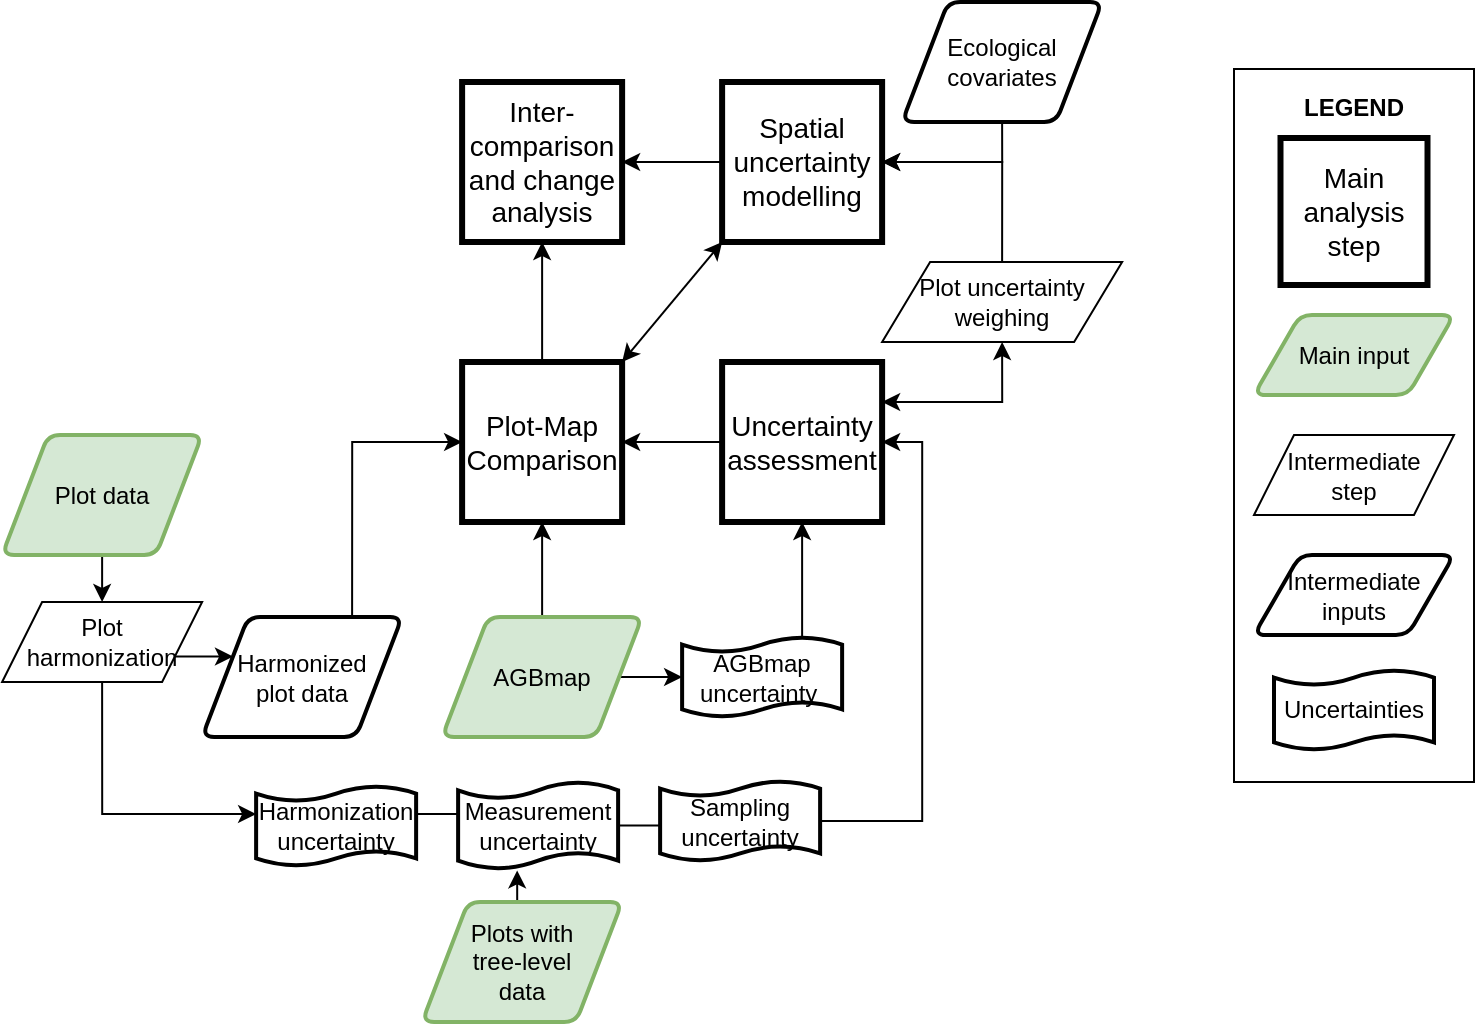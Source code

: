 <mxfile version="13.7.3" type="github">
  <diagram id="p8VwJA1MWE8HJcfDLHrL" name="Page-1">
    <mxGraphModel dx="1038" dy="617" grid="1" gridSize="10" guides="1" tooltips="1" connect="1" arrows="1" fold="1" page="1" pageScale="1" pageWidth="850" pageHeight="1100" math="0" shadow="0">
      <root>
        <mxCell id="0" />
        <mxCell id="1" parent="0" />
        <mxCell id="EsK9ZVm6cmUUKiUWDDTY-87" value="" style="rounded=0;whiteSpace=wrap;html=1;strokeWidth=1;fillColor=none;" parent="1" vertex="1">
          <mxGeometry x="690" y="53.5" width="120" height="356.5" as="geometry" />
        </mxCell>
        <mxCell id="EsK9ZVm6cmUUKiUWDDTY-50" style="edgeStyle=orthogonalEdgeStyle;rounded=0;orthogonalLoop=1;jettySize=auto;html=1;exitX=1;exitY=0.5;exitDx=0;exitDy=0;entryX=0;entryY=0.5;entryDx=0;entryDy=0;entryPerimeter=0;startArrow=none;startFill=0;" parent="1" source="tw_gB67iHPElR90Ke5bC-48" target="EsK9ZVm6cmUUKiUWDDTY-49" edge="1">
          <mxGeometry relative="1" as="geometry" />
        </mxCell>
        <mxCell id="EsK9ZVm6cmUUKiUWDDTY-60" style="edgeStyle=orthogonalEdgeStyle;rounded=0;orthogonalLoop=1;jettySize=auto;html=1;exitX=0.5;exitY=0;exitDx=0;exitDy=0;entryX=0.5;entryY=1;entryDx=0;entryDy=0;startArrow=none;startFill=0;" parent="1" source="tw_gB67iHPElR90Ke5bC-48" target="EsK9ZVm6cmUUKiUWDDTY-21" edge="1">
          <mxGeometry relative="1" as="geometry" />
        </mxCell>
        <mxCell id="tw_gB67iHPElR90Ke5bC-48" value="AGBmap" style="shape=parallelogram;html=1;strokeWidth=2;perimeter=parallelogramPerimeter;whiteSpace=wrap;rounded=1;arcSize=12;size=0.23;fillColor=#d5e8d4;strokeColor=#82b366;" parent="1" vertex="1">
          <mxGeometry x="294.06" y="327.5" width="100" height="60" as="geometry" />
        </mxCell>
        <mxCell id="EsK9ZVm6cmUUKiUWDDTY-88" style="edgeStyle=orthogonalEdgeStyle;rounded=0;orthogonalLoop=1;jettySize=auto;html=1;exitX=0.5;exitY=1;exitDx=0;exitDy=0;entryX=0.5;entryY=0;entryDx=0;entryDy=0;startArrow=none;startFill=0;endArrow=classic;endFill=1;" parent="1" source="tw_gB67iHPElR90Ke5bC-50" target="EsK9ZVm6cmUUKiUWDDTY-31" edge="1">
          <mxGeometry relative="1" as="geometry" />
        </mxCell>
        <mxCell id="tw_gB67iHPElR90Ke5bC-50" value="Plot data" style="shape=parallelogram;html=1;strokeWidth=2;perimeter=parallelogramPerimeter;whiteSpace=wrap;rounded=1;arcSize=12;size=0.23;fillColor=#d5e8d4;strokeColor=#82b366;" parent="1" vertex="1">
          <mxGeometry x="74.06" y="236.5" width="100" height="60" as="geometry" />
        </mxCell>
        <mxCell id="EsK9ZVm6cmUUKiUWDDTY-3" style="edgeStyle=orthogonalEdgeStyle;rounded=0;orthogonalLoop=1;jettySize=auto;html=1;exitX=1;exitY=0.5;exitDx=0;exitDy=0;exitPerimeter=0;entryX=0;entryY=0.5;entryDx=0;entryDy=0;entryPerimeter=0;startArrow=classic;startFill=1;" parent="1" edge="1">
          <mxGeometry relative="1" as="geometry">
            <mxPoint x="419" y="300" as="sourcePoint" />
          </mxGeometry>
        </mxCell>
        <mxCell id="EsK9ZVm6cmUUKiUWDDTY-17" style="edgeStyle=orthogonalEdgeStyle;rounded=0;orthogonalLoop=1;jettySize=auto;html=1;exitX=0.5;exitY=0;exitDx=0;exitDy=0;exitPerimeter=0;entryX=0.5;entryY=1;entryDx=0;entryDy=0;entryPerimeter=0;startArrow=none;startFill=0;" parent="1" edge="1">
          <mxGeometry relative="1" as="geometry">
            <mxPoint x="369" y="200" as="targetPoint" />
          </mxGeometry>
        </mxCell>
        <mxCell id="JUhJDWmY_uxr8c6bZlaP-5" style="edgeStyle=orthogonalEdgeStyle;rounded=0;orthogonalLoop=1;jettySize=auto;html=1;exitX=0.5;exitY=0;exitDx=0;exitDy=0;entryX=0.369;entryY=1.016;entryDx=0;entryDy=0;entryPerimeter=0;startArrow=none;startFill=0;" parent="1" source="EsK9ZVm6cmUUKiUWDDTY-1" target="EsK9ZVm6cmUUKiUWDDTY-45" edge="1">
          <mxGeometry relative="1" as="geometry" />
        </mxCell>
        <mxCell id="EsK9ZVm6cmUUKiUWDDTY-1" value="Plots with &lt;br&gt;tree-level &lt;br&gt;data" style="shape=parallelogram;html=1;strokeWidth=2;perimeter=parallelogramPerimeter;whiteSpace=wrap;rounded=1;arcSize=12;size=0.23;fillColor=#d5e8d4;strokeColor=#82b366;" parent="1" vertex="1">
          <mxGeometry x="284.06" y="470" width="100" height="60" as="geometry" />
        </mxCell>
        <mxCell id="EsK9ZVm6cmUUKiUWDDTY-25" style="edgeStyle=orthogonalEdgeStyle;rounded=0;orthogonalLoop=1;jettySize=auto;html=1;exitX=0;exitY=0.5;exitDx=0;exitDy=0;entryX=1;entryY=0.5;entryDx=0;entryDy=0;startArrow=none;startFill=0;" parent="1" source="EsK9ZVm6cmUUKiUWDDTY-18" target="EsK9ZVm6cmUUKiUWDDTY-19" edge="1">
          <mxGeometry relative="1" as="geometry" />
        </mxCell>
        <mxCell id="EsK9ZVm6cmUUKiUWDDTY-18" value="&lt;span style=&quot;white-space: normal&quot;&gt;&lt;font style=&quot;font-size: 14px&quot;&gt;Spatial uncertainty modelling&lt;/font&gt;&lt;/span&gt;" style="whiteSpace=wrap;html=1;aspect=fixed;strokeWidth=3;" parent="1" vertex="1">
          <mxGeometry x="434.06" y="60" width="80" height="80" as="geometry" />
        </mxCell>
        <mxCell id="EsK9ZVm6cmUUKiUWDDTY-19" value="&lt;font style=&quot;font-size: 14px&quot;&gt;Inter-comparison and change analysis&lt;/font&gt;" style="whiteSpace=wrap;html=1;aspect=fixed;strokeWidth=3;" parent="1" vertex="1">
          <mxGeometry x="304.06" y="60" width="80" height="80" as="geometry" />
        </mxCell>
        <mxCell id="EsK9ZVm6cmUUKiUWDDTY-73" style="edgeStyle=orthogonalEdgeStyle;rounded=0;orthogonalLoop=1;jettySize=auto;html=1;exitX=1;exitY=0.25;exitDx=0;exitDy=0;entryX=0.5;entryY=1;entryDx=0;entryDy=0;startArrow=classic;startFill=1;endArrow=classic;endFill=1;" parent="1" source="EsK9ZVm6cmUUKiUWDDTY-20" target="EsK9ZVm6cmUUKiUWDDTY-69" edge="1">
          <mxGeometry relative="1" as="geometry" />
        </mxCell>
        <mxCell id="eo2ajJX2r8W9Q4X-0iq3-3" style="edgeStyle=orthogonalEdgeStyle;rounded=0;orthogonalLoop=1;jettySize=auto;html=1;exitX=0;exitY=0.5;exitDx=0;exitDy=0;entryX=1;entryY=0.5;entryDx=0;entryDy=0;" parent="1" source="EsK9ZVm6cmUUKiUWDDTY-20" target="EsK9ZVm6cmUUKiUWDDTY-21" edge="1">
          <mxGeometry relative="1" as="geometry" />
        </mxCell>
        <mxCell id="EsK9ZVm6cmUUKiUWDDTY-20" value="&lt;font style=&quot;font-size: 14px&quot;&gt;Uncertainty assessment&lt;/font&gt;" style="whiteSpace=wrap;html=1;aspect=fixed;strokeWidth=3;" parent="1" vertex="1">
          <mxGeometry x="434.06" y="200" width="80" height="80" as="geometry" />
        </mxCell>
        <mxCell id="eo2ajJX2r8W9Q4X-0iq3-4" style="edgeStyle=orthogonalEdgeStyle;rounded=0;orthogonalLoop=1;jettySize=auto;html=1;exitX=0.5;exitY=0;exitDx=0;exitDy=0;entryX=0.5;entryY=1;entryDx=0;entryDy=0;startArrow=none;startFill=0;" parent="1" source="EsK9ZVm6cmUUKiUWDDTY-21" target="EsK9ZVm6cmUUKiUWDDTY-19" edge="1">
          <mxGeometry relative="1" as="geometry" />
        </mxCell>
        <mxCell id="EsK9ZVm6cmUUKiUWDDTY-21" value="&lt;font style=&quot;font-size: 14px&quot;&gt;Plot-Map&lt;br&gt;Comparison&lt;/font&gt;" style="whiteSpace=wrap;html=1;aspect=fixed;strokeWidth=3;" parent="1" vertex="1">
          <mxGeometry x="304.06" y="200" width="80" height="80" as="geometry" />
        </mxCell>
        <mxCell id="EsK9ZVm6cmUUKiUWDDTY-28" value="" style="endArrow=classic;html=1;entryX=0;entryY=1;entryDx=0;entryDy=0;startArrow=classic;startFill=1;" parent="1" target="EsK9ZVm6cmUUKiUWDDTY-18" edge="1">
          <mxGeometry width="50" height="50" relative="1" as="geometry">
            <mxPoint x="384.06" y="200" as="sourcePoint" />
            <mxPoint x="434.06" y="150" as="targetPoint" />
          </mxGeometry>
        </mxCell>
        <mxCell id="EsK9ZVm6cmUUKiUWDDTY-56" style="edgeStyle=orthogonalEdgeStyle;rounded=0;orthogonalLoop=1;jettySize=auto;html=1;exitX=0.5;exitY=1;exitDx=0;exitDy=0;entryX=0;entryY=0.35;entryDx=0;entryDy=0;entryPerimeter=0;startArrow=none;startFill=0;" parent="1" source="EsK9ZVm6cmUUKiUWDDTY-31" target="EsK9ZVm6cmUUKiUWDDTY-43" edge="1">
          <mxGeometry relative="1" as="geometry" />
        </mxCell>
        <mxCell id="EsK9ZVm6cmUUKiUWDDTY-68" style="edgeStyle=orthogonalEdgeStyle;rounded=0;orthogonalLoop=1;jettySize=auto;html=1;exitX=1;exitY=0.75;exitDx=0;exitDy=0;entryX=0;entryY=0.25;entryDx=0;entryDy=0;startArrow=none;startFill=0;endArrow=classic;endFill=1;" parent="1" source="EsK9ZVm6cmUUKiUWDDTY-31" target="EsK9ZVm6cmUUKiUWDDTY-33" edge="1">
          <mxGeometry relative="1" as="geometry" />
        </mxCell>
        <mxCell id="EsK9ZVm6cmUUKiUWDDTY-31" value="Plot harmonization" style="shape=parallelogram;perimeter=parallelogramPerimeter;whiteSpace=wrap;html=1;" parent="1" vertex="1">
          <mxGeometry x="74.06" y="320" width="100" height="40" as="geometry" />
        </mxCell>
        <mxCell id="EsK9ZVm6cmUUKiUWDDTY-59" style="edgeStyle=orthogonalEdgeStyle;rounded=0;orthogonalLoop=1;jettySize=auto;html=1;exitX=0.75;exitY=0;exitDx=0;exitDy=0;entryX=0;entryY=0.5;entryDx=0;entryDy=0;startArrow=none;startFill=0;" parent="1" source="EsK9ZVm6cmUUKiUWDDTY-33" target="EsK9ZVm6cmUUKiUWDDTY-21" edge="1">
          <mxGeometry relative="1" as="geometry" />
        </mxCell>
        <mxCell id="EsK9ZVm6cmUUKiUWDDTY-33" value="Harmonized &lt;br&gt;plot data" style="shape=parallelogram;html=1;strokeWidth=2;perimeter=parallelogramPerimeter;whiteSpace=wrap;rounded=1;arcSize=12;size=0.23;" parent="1" vertex="1">
          <mxGeometry x="174.06" y="327.5" width="100" height="60" as="geometry" />
        </mxCell>
        <mxCell id="EsK9ZVm6cmUUKiUWDDTY-61" style="edgeStyle=orthogonalEdgeStyle;rounded=0;orthogonalLoop=1;jettySize=auto;html=1;exitX=1;exitY=0.35;exitDx=0;exitDy=0;exitPerimeter=0;entryX=0;entryY=0.5;entryDx=0;entryDy=0;entryPerimeter=0;startArrow=none;startFill=0;endArrow=none;endFill=0;" parent="1" source="EsK9ZVm6cmUUKiUWDDTY-43" target="EsK9ZVm6cmUUKiUWDDTY-45" edge="1">
          <mxGeometry relative="1" as="geometry" />
        </mxCell>
        <mxCell id="EsK9ZVm6cmUUKiUWDDTY-43" value="&lt;span style=&quot;white-space: normal&quot;&gt;Harmonization uncertainty&lt;/span&gt;" style="shape=tape;whiteSpace=wrap;html=1;strokeWidth=2;size=0.19" parent="1" vertex="1">
          <mxGeometry x="201.06" y="412" width="80" height="40" as="geometry" />
        </mxCell>
        <mxCell id="EsK9ZVm6cmUUKiUWDDTY-62" style="edgeStyle=orthogonalEdgeStyle;rounded=0;orthogonalLoop=1;jettySize=auto;html=1;exitX=1;exitY=0.5;exitDx=0;exitDy=0;exitPerimeter=0;entryX=0;entryY=0.35;entryDx=0;entryDy=0;entryPerimeter=0;startArrow=none;startFill=0;endArrow=none;endFill=0;" parent="1" source="EsK9ZVm6cmUUKiUWDDTY-45" target="EsK9ZVm6cmUUKiUWDDTY-47" edge="1">
          <mxGeometry relative="1" as="geometry" />
        </mxCell>
        <mxCell id="EsK9ZVm6cmUUKiUWDDTY-45" value="Measurement uncertainty" style="shape=tape;whiteSpace=wrap;html=1;strokeWidth=2;size=0.19" parent="1" vertex="1">
          <mxGeometry x="302.06" y="410" width="80" height="43.5" as="geometry" />
        </mxCell>
        <mxCell id="EsK9ZVm6cmUUKiUWDDTY-70" style="edgeStyle=orthogonalEdgeStyle;rounded=0;orthogonalLoop=1;jettySize=auto;html=1;exitX=1;exitY=0.5;exitDx=0;exitDy=0;exitPerimeter=0;entryX=1;entryY=0.5;entryDx=0;entryDy=0;startArrow=none;startFill=0;endArrow=classic;endFill=1;" parent="1" source="EsK9ZVm6cmUUKiUWDDTY-47" target="EsK9ZVm6cmUUKiUWDDTY-20" edge="1">
          <mxGeometry relative="1" as="geometry">
            <mxPoint x="493.06" y="423.5" as="sourcePoint" />
          </mxGeometry>
        </mxCell>
        <mxCell id="EsK9ZVm6cmUUKiUWDDTY-47" value="Sampling uncertainty" style="shape=tape;whiteSpace=wrap;html=1;strokeWidth=2;size=0.19" parent="1" vertex="1">
          <mxGeometry x="403.06" y="409.5" width="80" height="40" as="geometry" />
        </mxCell>
        <mxCell id="EsK9ZVm6cmUUKiUWDDTY-55" style="edgeStyle=orthogonalEdgeStyle;rounded=0;orthogonalLoop=1;jettySize=auto;html=1;exitX=0.75;exitY=0;exitDx=0;exitDy=0;exitPerimeter=0;entryX=0.5;entryY=1;entryDx=0;entryDy=0;startArrow=none;startFill=0;" parent="1" source="EsK9ZVm6cmUUKiUWDDTY-49" target="EsK9ZVm6cmUUKiUWDDTY-20" edge="1">
          <mxGeometry relative="1" as="geometry" />
        </mxCell>
        <mxCell id="EsK9ZVm6cmUUKiUWDDTY-49" value="AGBmap uncertainty&amp;nbsp;" style="shape=tape;whiteSpace=wrap;html=1;strokeWidth=2;size=0.19" parent="1" vertex="1">
          <mxGeometry x="414.06" y="337.5" width="80" height="40" as="geometry" />
        </mxCell>
        <mxCell id="EsK9ZVm6cmUUKiUWDDTY-74" style="edgeStyle=orthogonalEdgeStyle;rounded=0;orthogonalLoop=1;jettySize=auto;html=1;exitX=0.5;exitY=0;exitDx=0;exitDy=0;entryX=1;entryY=0.5;entryDx=0;entryDy=0;startArrow=none;startFill=0;endArrow=classic;endFill=1;" parent="1" source="EsK9ZVm6cmUUKiUWDDTY-69" target="EsK9ZVm6cmUUKiUWDDTY-18" edge="1">
          <mxGeometry relative="1" as="geometry" />
        </mxCell>
        <mxCell id="EsK9ZVm6cmUUKiUWDDTY-69" value="Plot uncertainty weighing" style="shape=parallelogram;perimeter=parallelogramPerimeter;whiteSpace=wrap;html=1;" parent="1" vertex="1">
          <mxGeometry x="514.06" y="150" width="120" height="40" as="geometry" />
        </mxCell>
        <mxCell id="EsK9ZVm6cmUUKiUWDDTY-75" style="edgeStyle=orthogonalEdgeStyle;rounded=0;orthogonalLoop=1;jettySize=auto;html=1;exitX=0.5;exitY=1;exitDx=0;exitDy=0;entryX=1;entryY=0.5;entryDx=0;entryDy=0;startArrow=none;startFill=0;endArrow=classic;endFill=1;" parent="1" source="EsK9ZVm6cmUUKiUWDDTY-71" target="EsK9ZVm6cmUUKiUWDDTY-18" edge="1">
          <mxGeometry relative="1" as="geometry" />
        </mxCell>
        <mxCell id="EsK9ZVm6cmUUKiUWDDTY-71" value="Ecological covariates" style="shape=parallelogram;html=1;strokeWidth=2;perimeter=parallelogramPerimeter;whiteSpace=wrap;rounded=1;arcSize=12;size=0.23;" parent="1" vertex="1">
          <mxGeometry x="524.06" y="20" width="100" height="60" as="geometry" />
        </mxCell>
        <mxCell id="EsK9ZVm6cmUUKiUWDDTY-78" value="Main input" style="shape=parallelogram;html=1;strokeWidth=2;perimeter=parallelogramPerimeter;whiteSpace=wrap;rounded=1;arcSize=12;size=0.23;fillColor=#d5e8d4;strokeColor=#82b366;" parent="1" vertex="1">
          <mxGeometry x="700" y="176.5" width="100" height="40" as="geometry" />
        </mxCell>
        <mxCell id="EsK9ZVm6cmUUKiUWDDTY-79" value="Intermediate &lt;br&gt;step" style="shape=parallelogram;perimeter=parallelogramPerimeter;whiteSpace=wrap;html=1;" parent="1" vertex="1">
          <mxGeometry x="700" y="236.5" width="100" height="40" as="geometry" />
        </mxCell>
        <mxCell id="EsK9ZVm6cmUUKiUWDDTY-80" value="&lt;span style=&quot;font-size: 14px&quot;&gt;Main analysis step&lt;/span&gt;" style="whiteSpace=wrap;html=1;aspect=fixed;strokeWidth=3;" parent="1" vertex="1">
          <mxGeometry x="713.25" y="88" width="73.5" height="73.5" as="geometry" />
        </mxCell>
        <mxCell id="EsK9ZVm6cmUUKiUWDDTY-81" value="Uncertainties" style="shape=tape;whiteSpace=wrap;html=1;strokeWidth=2;size=0.19" parent="1" vertex="1">
          <mxGeometry x="710" y="354" width="80" height="40" as="geometry" />
        </mxCell>
        <mxCell id="EsK9ZVm6cmUUKiUWDDTY-82" value="Intermediate inputs" style="shape=parallelogram;html=1;strokeWidth=2;perimeter=parallelogramPerimeter;whiteSpace=wrap;rounded=1;arcSize=12;size=0.23;" parent="1" vertex="1">
          <mxGeometry x="700" y="296.5" width="100" height="40" as="geometry" />
        </mxCell>
        <mxCell id="EsK9ZVm6cmUUKiUWDDTY-86" value="&lt;b&gt;LEGEND&lt;/b&gt;" style="text;html=1;strokeColor=none;fillColor=none;align=center;verticalAlign=middle;whiteSpace=wrap;rounded=0;" parent="1" vertex="1">
          <mxGeometry x="730" y="63" width="40" height="20" as="geometry" />
        </mxCell>
      </root>
    </mxGraphModel>
  </diagram>
</mxfile>
